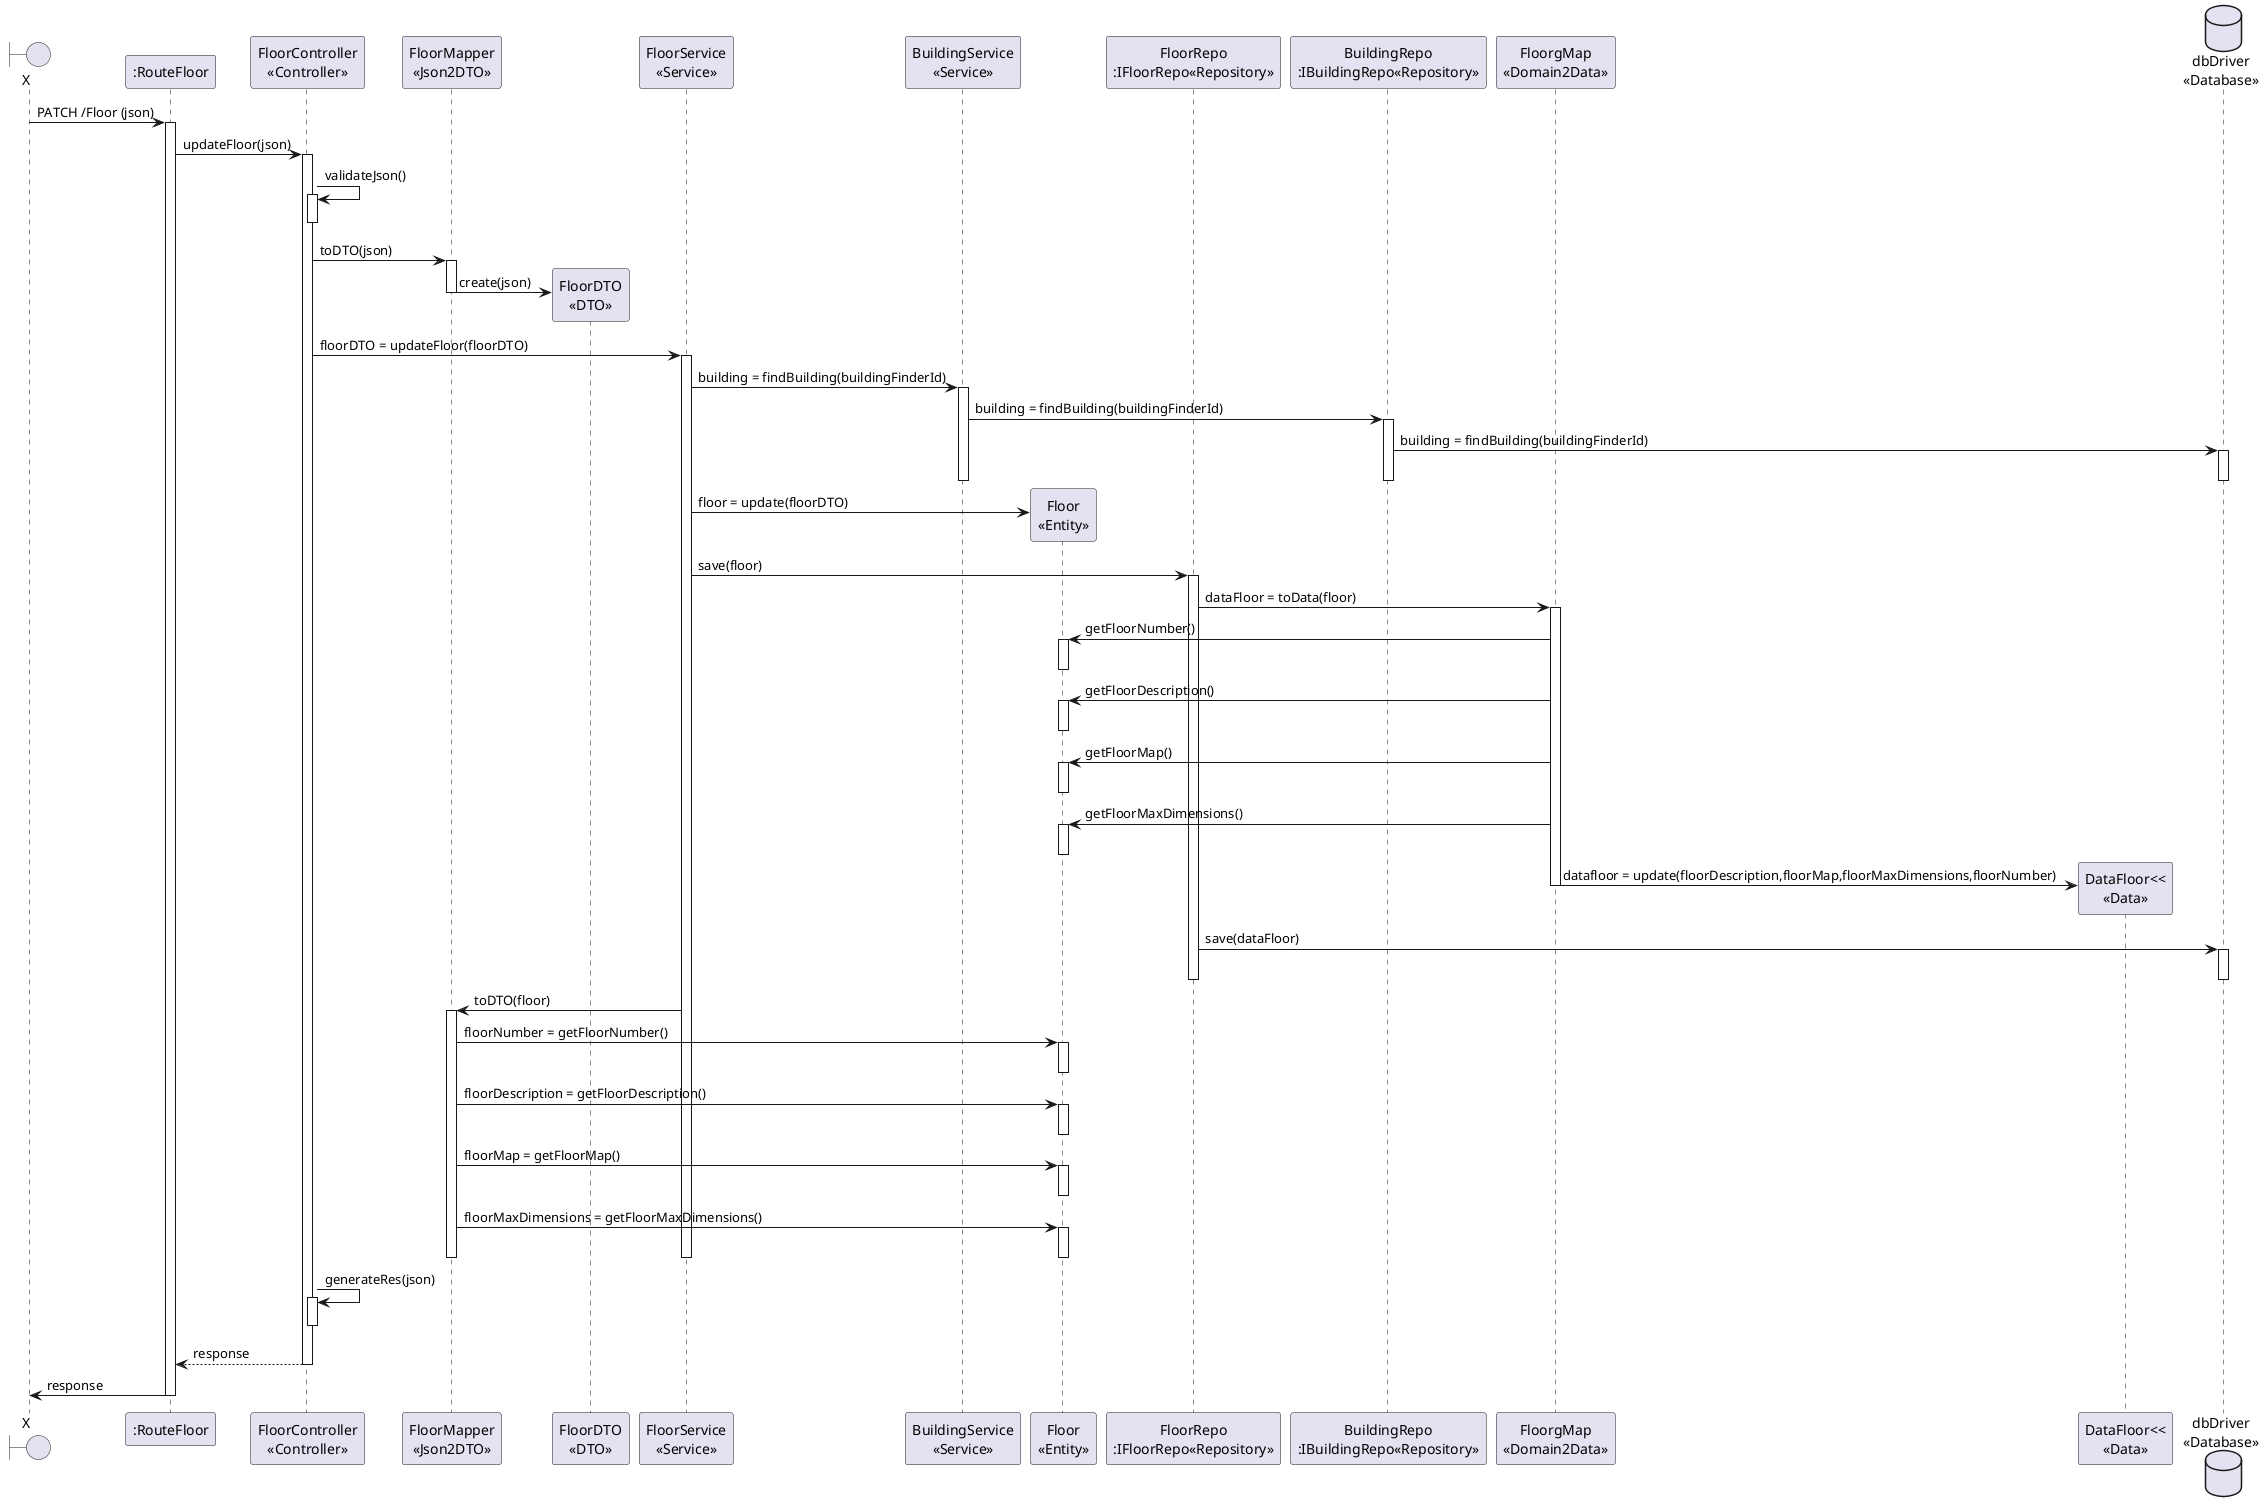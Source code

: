 @startuml


boundary X
participant ":RouteFloor" as ROUTE
participant "FloorController\n<<Controller>>" as CTRL
participant "FloorMapper\n<<Json2DTO>>" as MAPPER
participant "FloorDTO\n<<DTO>>" as DTO
participant "FloorService\n<<Service>>" as SRV
participant "BuildingService\n<<Service>>" as SRV2
participant "Floor\n<<Entity>>" as ENTITY
participant "FloorRepo\n:IFloorRepo<<Repository>>" as REPO
participant "BuildingRepo\n:IBuildingRepo<<Repository>>" as REPO2
participant "FloorgMap\n<<Domain2Data>>" as MAPPER2
participant "DataFloor<<\n<<Data>>" as DATA
database "dbDriver\n<<Database>>" as DB

X -> ROUTE : PATCH /Floor (json)
activate ROUTE
ROUTE -> CTRL : updateFloor(json)
    activate CTRL
    CTRL -> CTRL : validateJson()
        activate CTRL
        deactivate CTRL
    CTRL -> MAPPER : toDTO(json)
        activate MAPPER
        MAPPER -> DTO** : create(json)
        deactivate MAPPER
    CTRL -> SRV : floorDTO = updateFloor(floorDTO)
        activate SRV
        SRV -> SRV2 : building = findBuilding(buildingFinderId)
        activate SRV2
        SRV2 -> REPO2 : building = findBuilding(buildingFinderId)
        activate REPO2
        REPO2 -> DB : building = findBuilding(buildingFinderId)
        activate DB
        deactivate DB
        deactivate SRV2
        deactivate REPO2
        SRV -> ENTITY** : floor = update(floorDTO)
        SRV -> REPO : save(floor)
            activate REPO
            REPO -> MAPPER2 : dataFloor = toData(floor)
                activate MAPPER2
                MAPPER2 -> ENTITY : getFloorNumber()
                    activate ENTITY
                    deactivate ENTITY
                MAPPER2 -> ENTITY : getFloorDescription()
                    activate ENTITY
                    deactivate ENTITY
                MAPPER2 -> ENTITY : getFloorMap()
                    activate ENTITY
                    deactivate ENTITY
                MAPPER2 -> ENTITY : getFloorMaxDimensions()
                    activate ENTITY
                    deactivate ENTITY
                MAPPER2 -> DATA** : datafloor = update(floorDescription,floorMap,floorMaxDimensions,floorNumber)
                deactivate MAPPER2
            REPO -> DB : save(dataFloor)
                activate DB
                deactivate DB
            deactivate REPO
        SRV -> MAPPER : toDTO(floor)
            activate MAPPER
            MAPPER -> ENTITY : floorNumber = getFloorNumber()
                activate ENTITY
                deactivate ENTITY
            MAPPER -> ENTITY : floorDescription = getFloorDescription()
                activate ENTITY
                deactivate ENTITY
         MAPPER -> ENTITY : floorMap = getFloorMap()
                activate ENTITY
                deactivate ENTITY
            MAPPER -> ENTITY : floorMaxDimensions = getFloorMaxDimensions()
                activate ENTITY
                deactivate ENTITY
            deactivate MAPPER
        deactivate SRV
    CTRL -> CTRL : generateRes(json)
        activate CTRL
        deactivate CTRL
    CTRL --> ROUTE : response
    deactivate CTRL
    ROUTE -> X : response
deactivate ROUTE

@enduml
